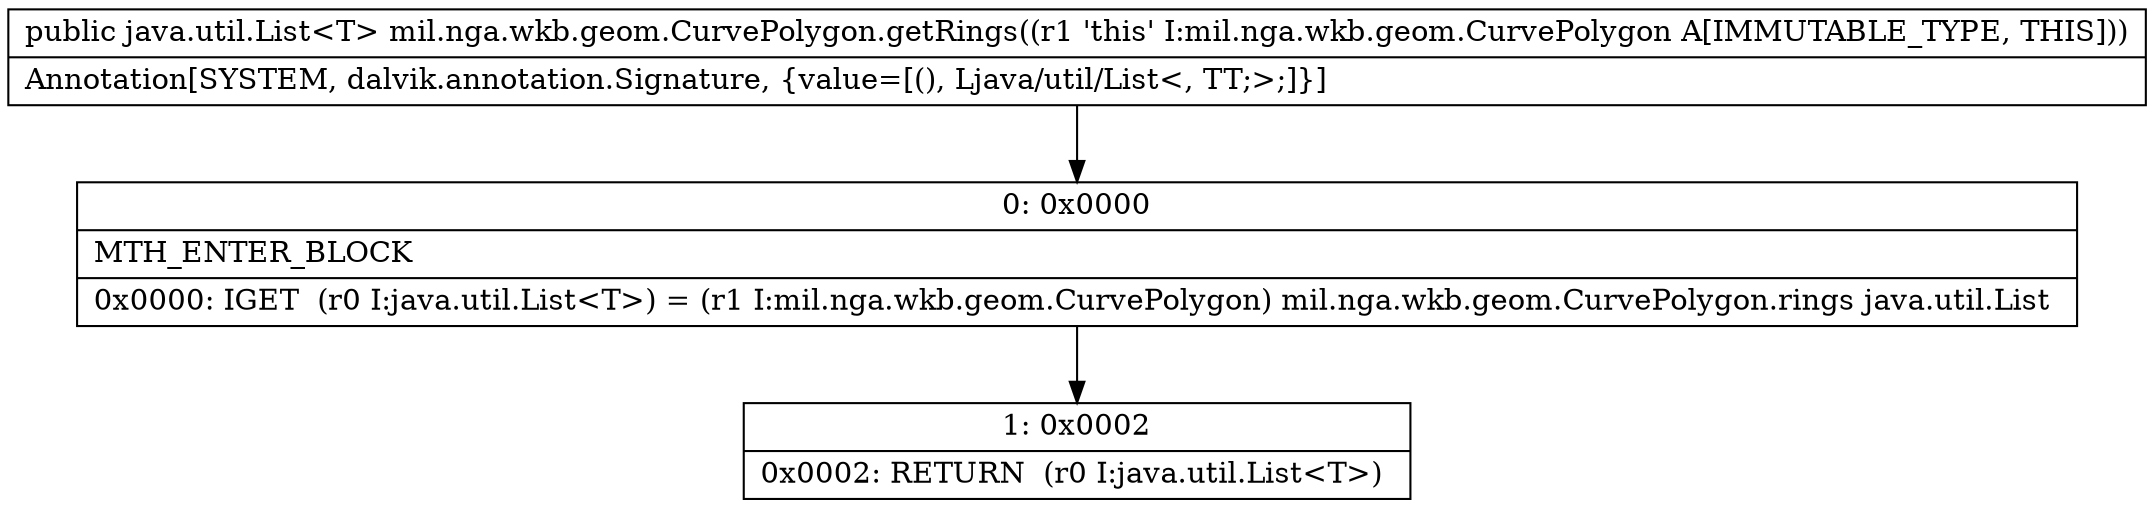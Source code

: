 digraph "CFG formil.nga.wkb.geom.CurvePolygon.getRings()Ljava\/util\/List;" {
Node_0 [shape=record,label="{0\:\ 0x0000|MTH_ENTER_BLOCK\l|0x0000: IGET  (r0 I:java.util.List\<T\>) = (r1 I:mil.nga.wkb.geom.CurvePolygon) mil.nga.wkb.geom.CurvePolygon.rings java.util.List \l}"];
Node_1 [shape=record,label="{1\:\ 0x0002|0x0002: RETURN  (r0 I:java.util.List\<T\>) \l}"];
MethodNode[shape=record,label="{public java.util.List\<T\> mil.nga.wkb.geom.CurvePolygon.getRings((r1 'this' I:mil.nga.wkb.geom.CurvePolygon A[IMMUTABLE_TYPE, THIS]))  | Annotation[SYSTEM, dalvik.annotation.Signature, \{value=[(), Ljava\/util\/List\<, TT;\>;]\}]\l}"];
MethodNode -> Node_0;
Node_0 -> Node_1;
}

